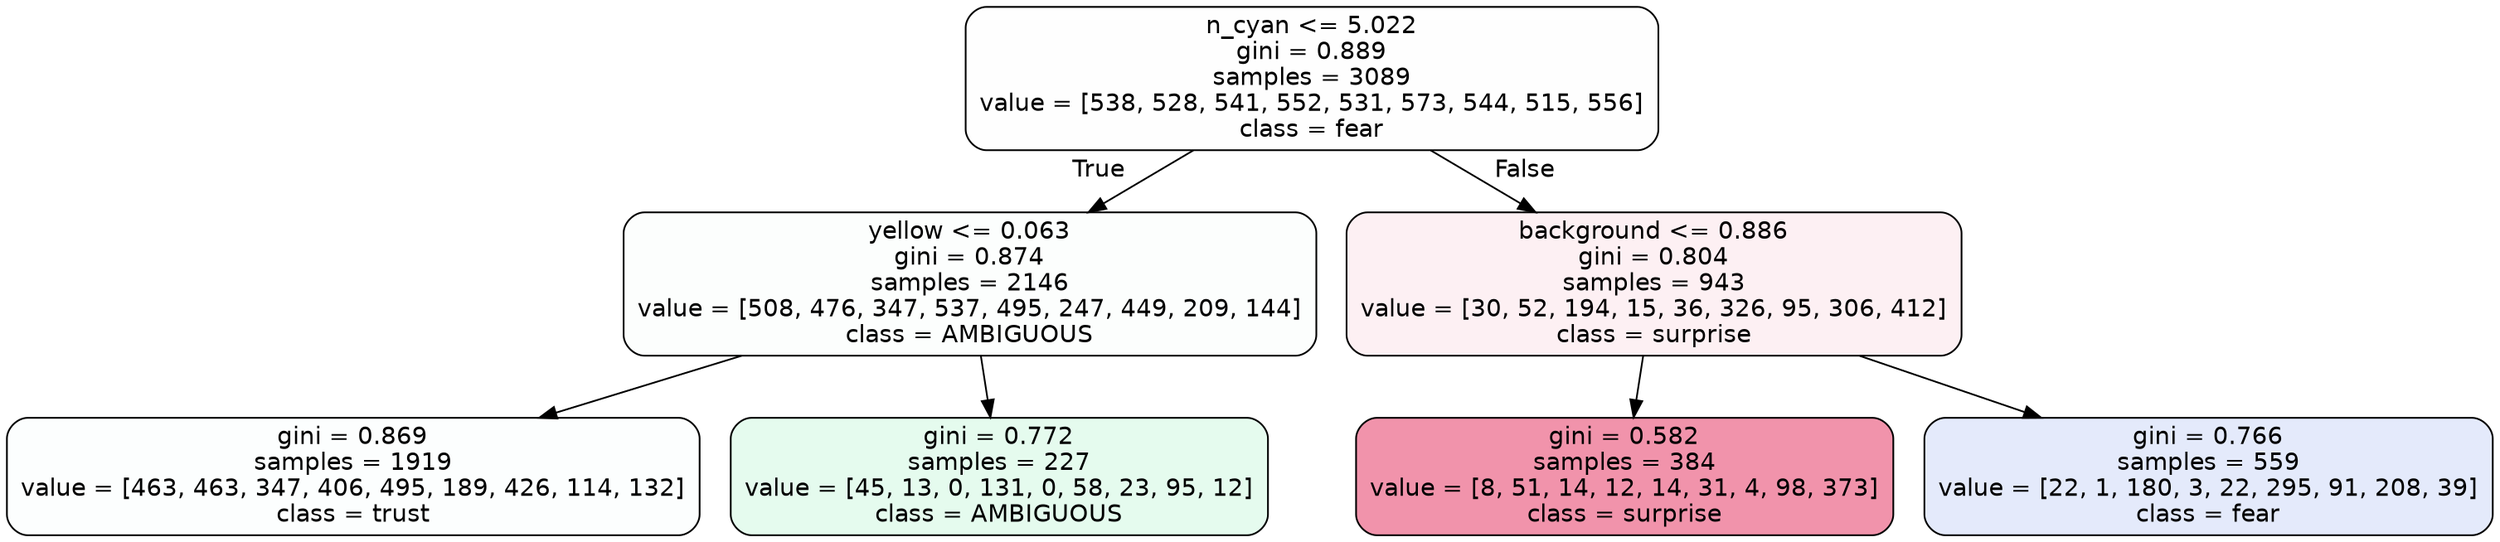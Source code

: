 digraph Tree {
node [shape=box, style="filled, rounded", color="black", fontname=helvetica] ;
edge [fontname=helvetica] ;
0 [label="n_cyan <= 5.022\ngini = 0.889\nsamples = 3089\nvalue = [538, 528, 541, 552, 531, 573, 544, 515, 556]\nclass = fear", fillcolor="#3964e501"] ;
1 [label="yellow <= 0.063\ngini = 0.874\nsamples = 2146\nvalue = [508, 476, 347, 537, 495, 247, 449, 209, 144]\nclass = AMBIGUOUS", fillcolor="#39e58103"] ;
0 -> 1 [labeldistance=2.5, labelangle=45, headlabel="True"] ;
2 [label="gini = 0.869\nsamples = 1919\nvalue = [463, 463, 347, 406, 495, 189, 426, 114, 132]\nclass = trust", fillcolor="#39d7e503"] ;
1 -> 2 ;
3 [label="gini = 0.772\nsamples = 227\nvalue = [45, 13, 0, 131, 0, 58, 23, 95, 12]\nclass = AMBIGUOUS", fillcolor="#39e58121"] ;
1 -> 3 ;
4 [label="background <= 0.886\ngini = 0.804\nsamples = 943\nvalue = [30, 52, 194, 15, 36, 326, 95, 306, 412]\nclass = surprise", fillcolor="#e5396413"] ;
0 -> 4 [labeldistance=2.5, labelangle=-45, headlabel="False"] ;
5 [label="gini = 0.582\nsamples = 384\nvalue = [8, 51, 14, 12, 14, 31, 4, 98, 373]\nclass = surprise", fillcolor="#e539648a"] ;
4 -> 5 ;
6 [label="gini = 0.766\nsamples = 559\nvalue = [22, 1, 180, 3, 22, 295, 91, 208, 39]\nclass = fear", fillcolor="#3964e522"] ;
4 -> 6 ;
}